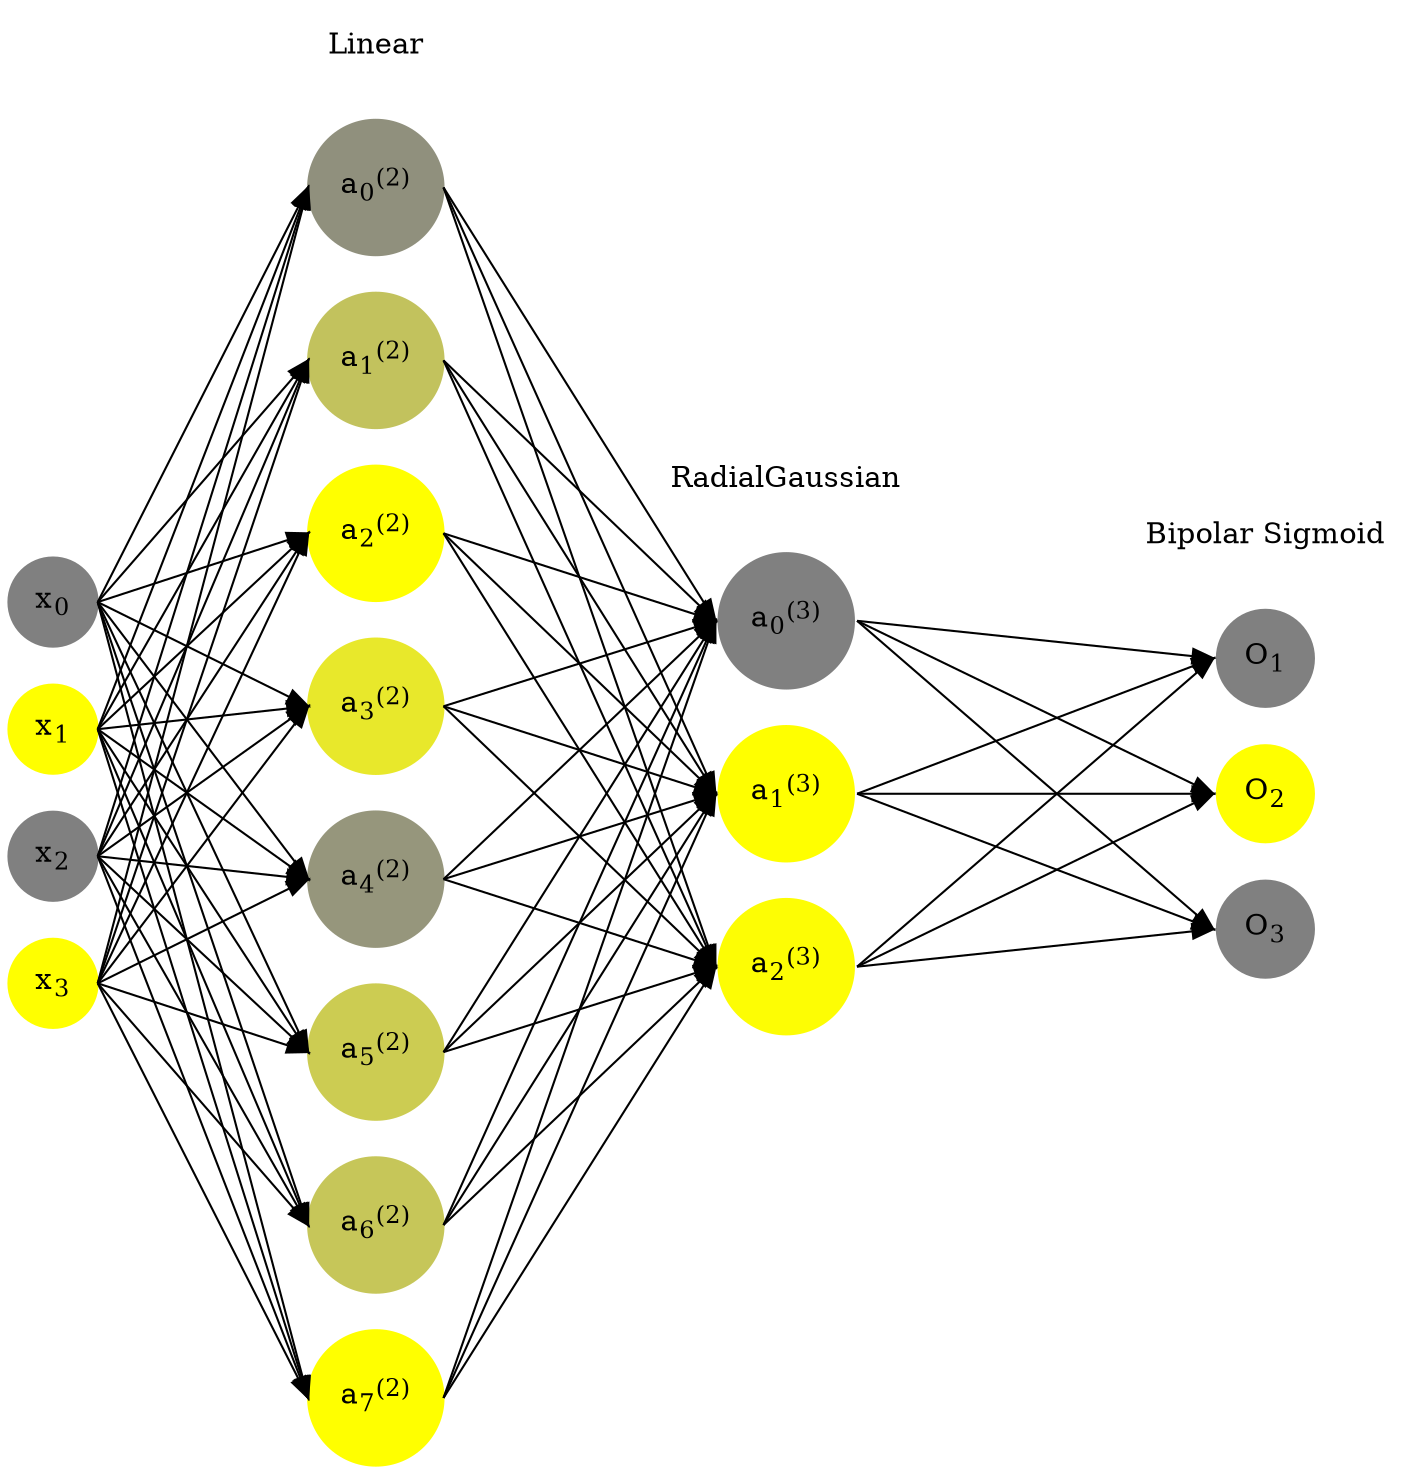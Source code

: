 digraph G {
	rankdir = LR;
	splines=false;
	edge[style=invis];
	ranksep= 1.4;
	{
	node [shape=circle, color="0.1667, 0.0, 0.5", style=filled, fillcolor="0.1667, 0.0, 0.5"];
	x0 [label=<x<sub>0</sub>>];
	}
	{
	node [shape=circle, color="0.1667, 1.0, 1.0", style=filled, fillcolor="0.1667, 1.0, 1.0"];
	x1 [label=<x<sub>1</sub>>];
	}
	{
	node [shape=circle, color="0.1667, 0.0, 0.5", style=filled, fillcolor="0.1667, 0.0, 0.5"];
	x2 [label=<x<sub>2</sub>>];
	}
	{
	node [shape=circle, color="0.1667, 1.0, 1.0", style=filled, fillcolor="0.1667, 1.0, 1.0"];
	x3 [label=<x<sub>3</sub>>];
	}
	{
	node [shape=circle, color="0.1667, 0.127572, 0.563786", style=filled, fillcolor="0.1667, 0.127572, 0.563786"];
	a02 [label=<a<sub>0</sub><sup>(2)</sup>>];
	}
	{
	node [shape=circle, color="0.1667, 0.517243, 0.758621", style=filled, fillcolor="0.1667, 0.517243, 0.758621"];
	a12 [label=<a<sub>1</sub><sup>(2)</sup>>];
	}
	{
	node [shape=circle, color="0.1667, 1.110844, 1.055422", style=filled, fillcolor="0.1667, 1.110844, 1.055422"];
	a22 [label=<a<sub>2</sub><sup>(2)</sup>>];
	}
	{
	node [shape=circle, color="0.1667, 0.814825, 0.907413", style=filled, fillcolor="0.1667, 0.814825, 0.907413"];
	a32 [label=<a<sub>3</sub><sup>(2)</sup>>];
	}
	{
	node [shape=circle, color="0.1667, 0.174027, 0.587013", style=filled, fillcolor="0.1667, 0.174027, 0.587013"];
	a42 [label=<a<sub>4</sub><sup>(2)</sup>>];
	}
	{
	node [shape=circle, color="0.1667, 0.594920, 0.797460", style=filled, fillcolor="0.1667, 0.594920, 0.797460"];
	a52 [label=<a<sub>5</sub><sup>(2)</sup>>];
	}
	{
	node [shape=circle, color="0.1667, 0.549099, 0.774549", style=filled, fillcolor="0.1667, 0.549099, 0.774549"];
	a62 [label=<a<sub>6</sub><sup>(2)</sup>>];
	}
	{
	node [shape=circle, color="0.1667, 3.173355, 2.086678", style=filled, fillcolor="0.1667, 3.173355, 2.086678"];
	a72 [label=<a<sub>7</sub><sup>(2)</sup>>];
	}
	{
	node [shape=circle, color="0.1667, 0.000000, 0.500000", style=filled, fillcolor="0.1667, 0.000000, 0.500000"];
	a03 [label=<a<sub>0</sub><sup>(3)</sup>>];
	}
	{
	node [shape=circle, color="0.1667, 0.999997, 0.999999", style=filled, fillcolor="0.1667, 0.999997, 0.999999"];
	a13 [label=<a<sub>1</sub><sup>(3)</sup>>];
	}
	{
	node [shape=circle, color="0.1667, 0.982235, 0.991118", style=filled, fillcolor="0.1667, 0.982235, 0.991118"];
	a23 [label=<a<sub>2</sub><sup>(3)</sup>>];
	}
	{
	node [shape=circle, color="0.1667, 0.0, 0.5", style=filled, fillcolor="0.1667, 0.0, 0.5"];
	O1 [label=<O<sub>1</sub>>];
	}
	{
	node [shape=circle, color="0.1667, 1.0, 1.0", style=filled, fillcolor="0.1667, 1.0, 1.0"];
	O2 [label=<O<sub>2</sub>>];
	}
	{
	node [shape=circle, color="0.1667, 0.0, 0.5", style=filled, fillcolor="0.1667, 0.0, 0.5"];
	O3 [label=<O<sub>3</sub>>];
	}
	{
	rank=same;
	x0->x1->x2->x3;
	}
	{
	rank=same;
	a02->a12->a22->a32->a42->a52->a62->a72;
	}
	{
	rank=same;
	a03->a13->a23;
	}
	{
	rank=same;
	O1->O2->O3;
	}
	l1 [shape=plaintext,label="Linear"];
	l1->a02;
	{rank=same; l1;a02};
	l2 [shape=plaintext,label="RadialGaussian"];
	l2->a03;
	{rank=same; l2;a03};
	l3 [shape=plaintext,label="Bipolar Sigmoid"];
	l3->O1;
	{rank=same; l3;O1};
edge[style=solid, tailport=e, headport=w];
	{x0;x1;x2;x3} -> {a02;a12;a22;a32;a42;a52;a62;a72};
	{a02;a12;a22;a32;a42;a52;a62;a72} -> {a03;a13;a23};
	{a03;a13;a23} -> {O1,O2,O3};
}